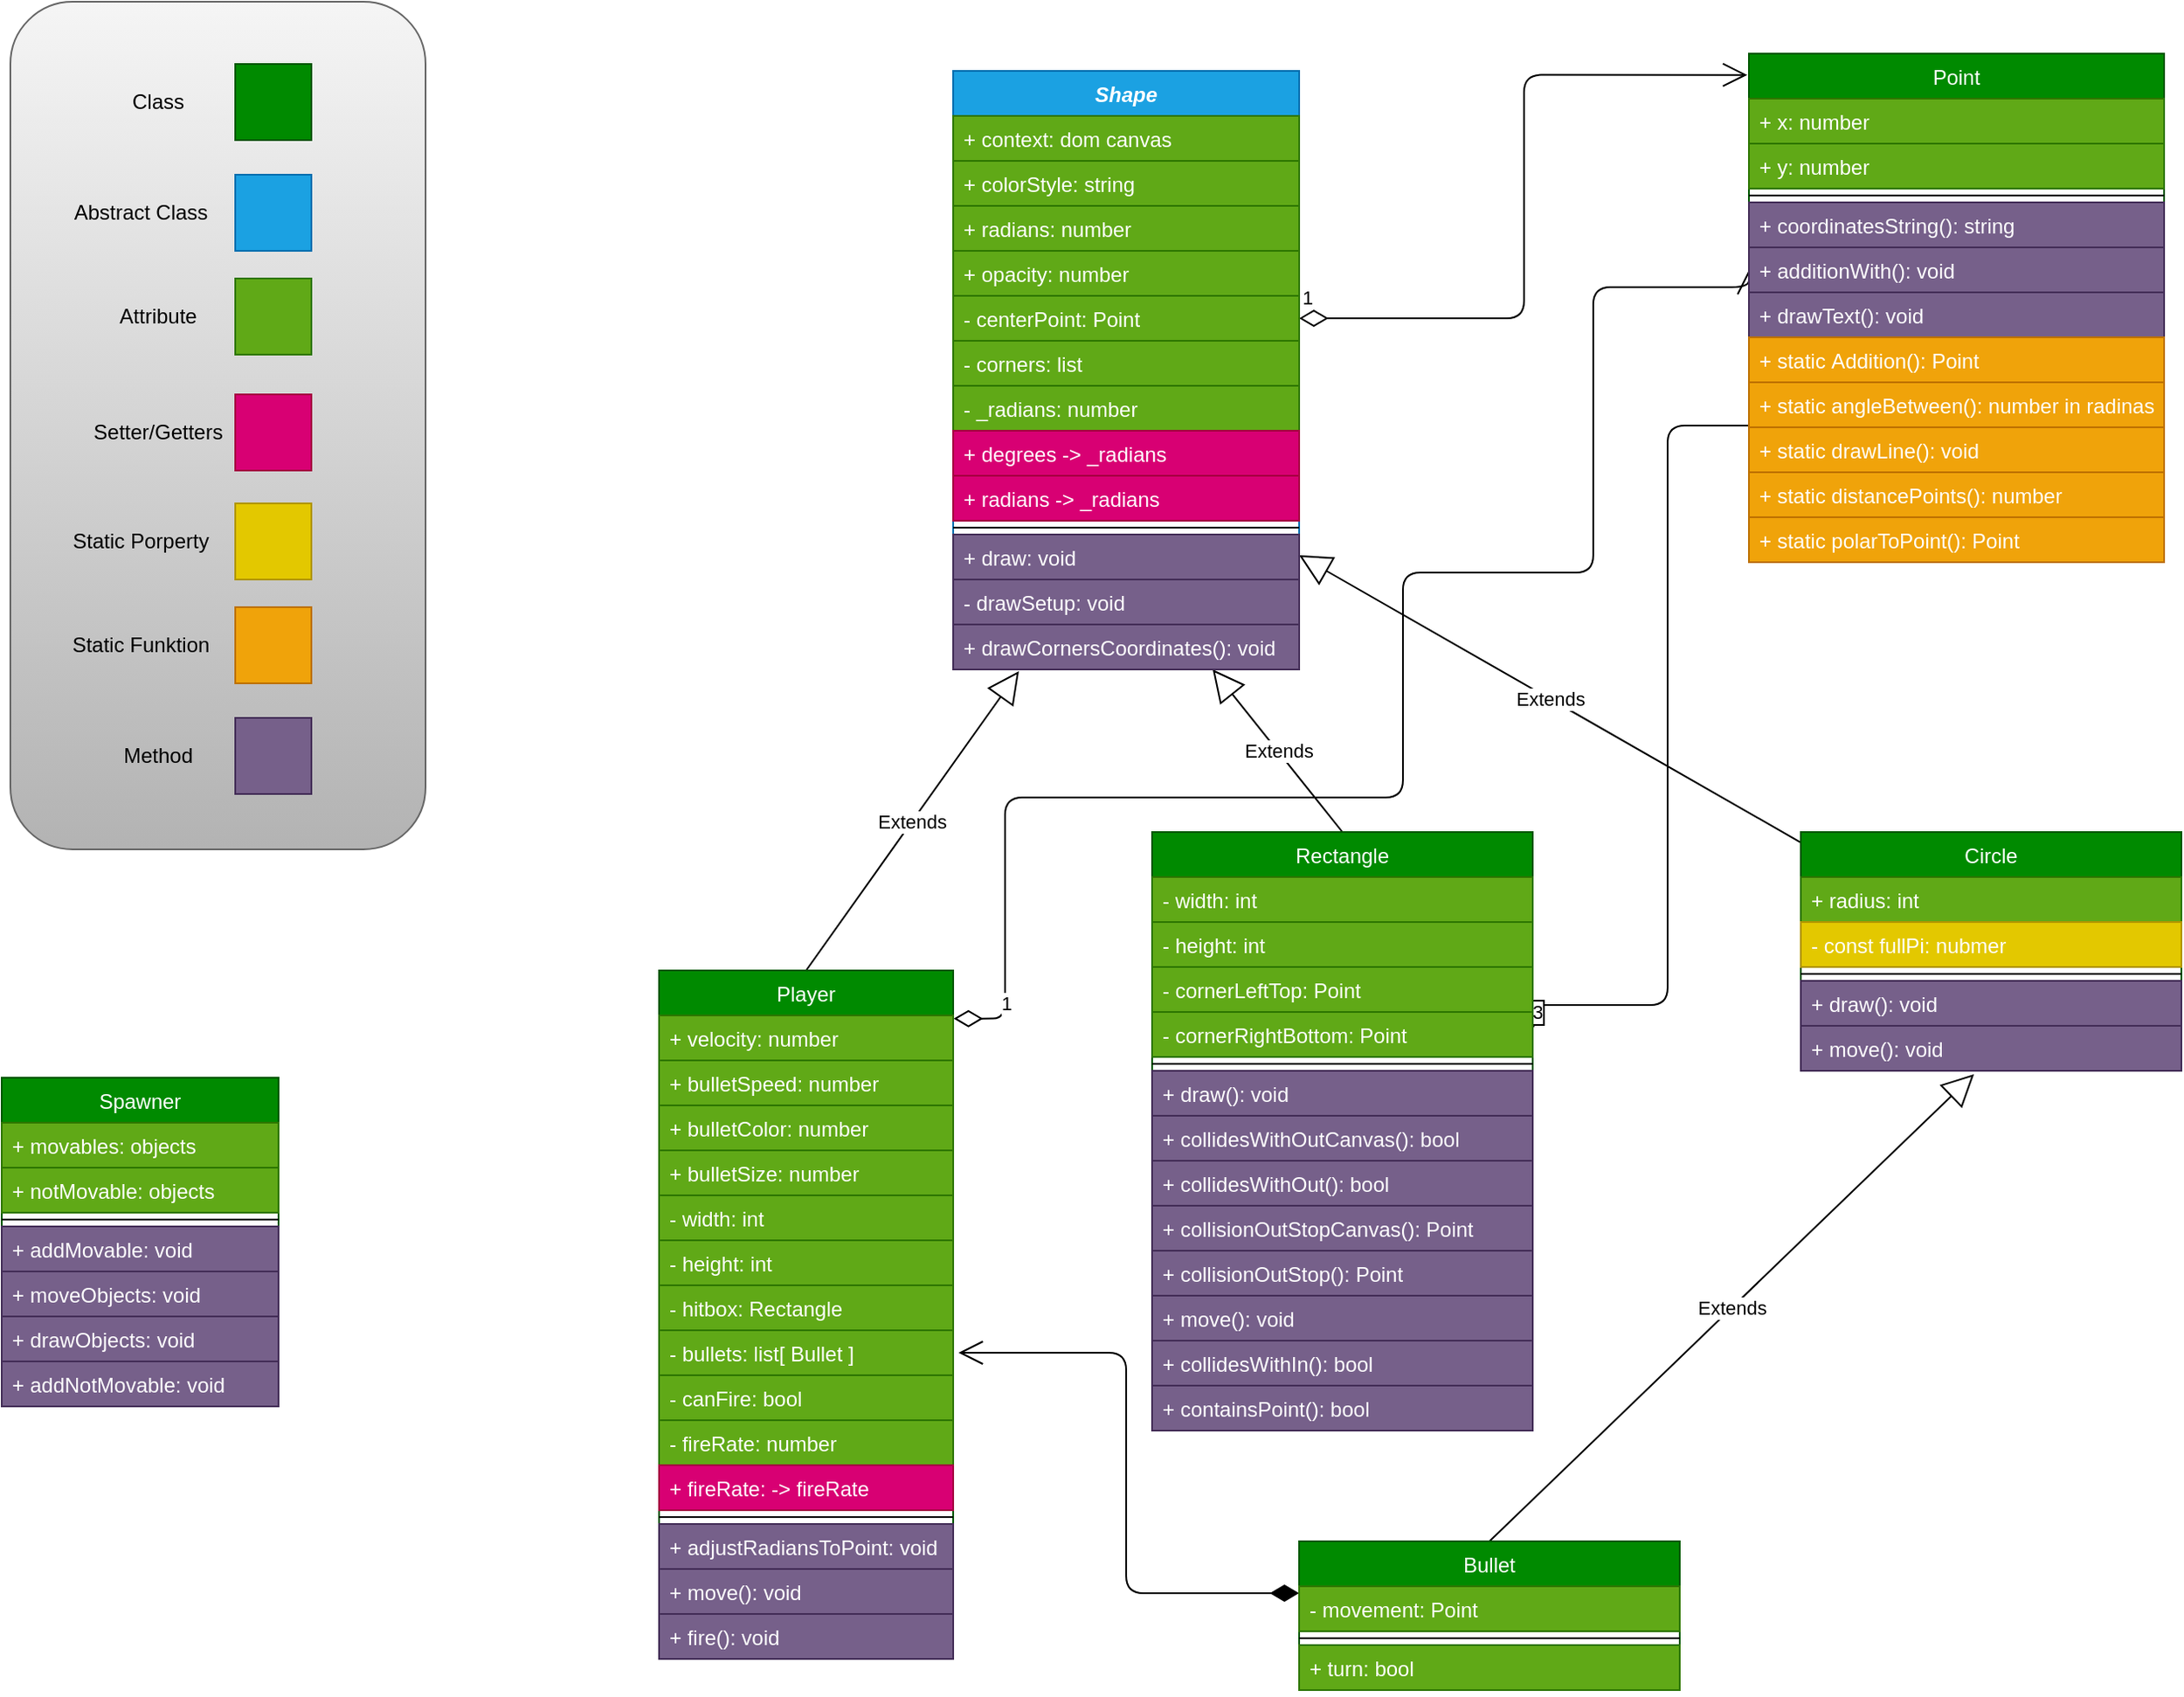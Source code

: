 <mxfile version="12.9.9" type="device"><diagram id="RAW5BNLhD_kJSsxiQ4Sg" name="Page-1"><mxGraphModel dx="1422" dy="822" grid="1" gridSize="10" guides="1" tooltips="1" connect="1" arrows="1" fold="1" page="1" pageScale="1" pageWidth="850" pageHeight="1100" math="0" shadow="0"><root><mxCell id="0"/><mxCell id="1" parent="0"/><mxCell id="B8KtoYiRNh_vQeLMw6E--84" value="" style="rounded=1;whiteSpace=wrap;html=1;fillColor=#f5f5f5;strokeColor=#666666;gradientColor=#b3b3b3;" parent="1" vertex="1"><mxGeometry x="50" y="10" width="240" height="490" as="geometry"/></mxCell><mxCell id="B8KtoYiRNh_vQeLMw6E--48" value="Extends" style="endArrow=block;endSize=16;endFill=0;html=1;entryX=0.19;entryY=1.038;entryDx=0;entryDy=0;entryPerimeter=0;exitX=0.5;exitY=0;exitDx=0;exitDy=0;" parent="1" source="B8KtoYiRNh_vQeLMw6E--30" target="B8KtoYiRNh_vQeLMw6E--29" edge="1"><mxGeometry width="160" relative="1" as="geometry"><mxPoint x="545" y="490" as="sourcePoint"/><mxPoint x="705" y="380" as="targetPoint"/></mxGeometry></mxCell><mxCell id="B8KtoYiRNh_vQeLMw6E--49" value="Extends" style="endArrow=block;endSize=16;endFill=0;html=1;entryX=0.75;entryY=1;entryDx=0;entryDy=0;exitX=0.5;exitY=0;exitDx=0;exitDy=0;" parent="1" source="B8KtoYiRNh_vQeLMw6E--34" target="B8KtoYiRNh_vQeLMw6E--9" edge="1"><mxGeometry width="160" relative="1" as="geometry"><mxPoint x="807" y="489.01" as="sourcePoint"/><mxPoint x="905" y="373.998" as="targetPoint"/></mxGeometry></mxCell><mxCell id="B8KtoYiRNh_vQeLMw6E--51" value="1" style="endArrow=open;html=1;endSize=12;startArrow=diamondThin;startSize=14;startFill=0;edgeStyle=orthogonalEdgeStyle;align=left;verticalAlign=bottom;exitX=1;exitY=0.5;exitDx=0;exitDy=0;entryX=-0.004;entryY=0.042;entryDx=0;entryDy=0;entryPerimeter=0;" parent="1" source="B8KtoYiRNh_vQeLMw6E--12" target="B8KtoYiRNh_vQeLMw6E--1" edge="1"><mxGeometry x="-1" y="3" relative="1" as="geometry"><mxPoint x="5" y="460" as="sourcePoint"/><mxPoint x="165" y="460" as="targetPoint"/></mxGeometry></mxCell><mxCell id="B8KtoYiRNh_vQeLMw6E--52" value="3" style="endArrow=open;html=1;endSize=12;startArrow=diamondThin;startSize=14;startFill=0;edgeStyle=orthogonalEdgeStyle;align=left;verticalAlign=bottom;entryX=0.448;entryY=0.962;entryDx=0;entryDy=0;entryPerimeter=0;labelBorderColor=#000000;exitX=1;exitY=0.385;exitDx=0;exitDy=0;exitPerimeter=0;" parent="1" target="B8KtoYiRNh_vQeLMw6E--7" edge="1" source="B8KtoYiRNh_vQeLMw6E--40"><mxGeometry x="-1" y="3" relative="1" as="geometry"><mxPoint x="935" y="590" as="sourcePoint"/><mxPoint x="1095" y="590" as="targetPoint"/><Array as="points"><mxPoint x="1008" y="590"/><mxPoint x="1008" y="255"/></Array></mxGeometry></mxCell><mxCell id="B8KtoYiRNh_vQeLMw6E--56" value="1" style="endArrow=open;html=1;endSize=12;startArrow=diamondThin;startSize=14;startFill=0;edgeStyle=orthogonalEdgeStyle;align=left;verticalAlign=bottom;entryX=0;entryY=0.5;entryDx=0;entryDy=0;exitX=1.002;exitY=0.071;exitDx=0;exitDy=0;exitPerimeter=0;" parent="1" source="hKg5F1_1Iaj1561rqI-w-1" target="YJ24XLHPJOB9TFIymU3b-1" edge="1"><mxGeometry x="-0.943" relative="1" as="geometry"><mxPoint x="625" y="560" as="sourcePoint"/><mxPoint x="965" y="298" as="targetPoint"/><Array as="points"><mxPoint x="625" y="598"/><mxPoint x="625" y="470"/><mxPoint x="855" y="470"/><mxPoint x="855" y="340"/><mxPoint x="965" y="340"/><mxPoint x="965" y="175"/></Array><mxPoint as="offset"/></mxGeometry></mxCell><mxCell id="B8KtoYiRNh_vQeLMw6E--57" value="" style="whiteSpace=wrap;html=1;aspect=fixed;fontColor=#ffffff;fontStyle=0;strokeColor=#005700;fillColor=#008a00;startSize=26;" parent="1" vertex="1"><mxGeometry x="180" y="46" width="44" height="44" as="geometry"/></mxCell><mxCell id="B8KtoYiRNh_vQeLMw6E--63" value="Class" style="text;html=1;align=center;verticalAlign=middle;resizable=0;points=[];autosize=1;fontColor=#000000;" parent="1" vertex="1"><mxGeometry x="110" y="58" width="50" height="20" as="geometry"/></mxCell><mxCell id="B8KtoYiRNh_vQeLMw6E--73" value="" style="whiteSpace=wrap;html=1;aspect=fixed;fontColor=#ffffff;align=center;verticalAlign=top;strokeColor=#006EAF;fillColor=#1ba1e2;gradientColor=none;fontStyle=3;startSize=26;" parent="1" vertex="1"><mxGeometry x="180" y="110" width="44" height="44" as="geometry"/></mxCell><mxCell id="B8KtoYiRNh_vQeLMw6E--74" value="Abstract Class" style="text;html=1;align=center;verticalAlign=middle;resizable=0;points=[];autosize=1;fontColor=#000000;" parent="1" vertex="1"><mxGeometry x="80" y="122" width="90" height="20" as="geometry"/></mxCell><mxCell id="B8KtoYiRNh_vQeLMw6E--75" value="" style="whiteSpace=wrap;html=1;aspect=fixed;fontColor=#ffffff;align=left;verticalAlign=top;strokeColor=#2D7600;fillColor=#60a917;gradientColor=none;spacingLeft=4;spacingRight=4;" parent="1" vertex="1"><mxGeometry x="180" y="170" width="44" height="44" as="geometry"/></mxCell><mxCell id="B8KtoYiRNh_vQeLMw6E--76" value="Attribute" style="text;html=1;align=center;verticalAlign=middle;resizable=0;points=[];autosize=1;fontColor=#000000;" parent="1" vertex="1"><mxGeometry x="105" y="182" width="60" height="20" as="geometry"/></mxCell><mxCell id="B8KtoYiRNh_vQeLMw6E--77" value="" style="whiteSpace=wrap;html=1;aspect=fixed;fontColor=#ffffff;align=left;verticalAlign=top;strokeColor=#BD7000;fillColor=#f0a30a;gradientColor=none;spacingLeft=4;spacingRight=4;" parent="1" vertex="1"><mxGeometry x="180" y="360" width="44" height="44" as="geometry"/></mxCell><mxCell id="B8KtoYiRNh_vQeLMw6E--78" value="Static Funktion" style="text;html=1;align=center;verticalAlign=middle;resizable=0;points=[];autosize=1;fontColor=#000000;" parent="1" vertex="1"><mxGeometry x="80" y="372" width="90" height="20" as="geometry"/></mxCell><mxCell id="B8KtoYiRNh_vQeLMw6E--79" value="" style="whiteSpace=wrap;html=1;aspect=fixed;fontColor=#ffffff;align=left;verticalAlign=top;strokeColor=#432D57;fillColor=#76608a;gradientColor=none;spacingLeft=4;spacingRight=4;" parent="1" vertex="1"><mxGeometry x="180" y="424" width="44" height="44" as="geometry"/></mxCell><mxCell id="B8KtoYiRNh_vQeLMw6E--80" value="Method" style="text;html=1;align=center;verticalAlign=middle;resizable=0;points=[];autosize=1;fontColor=#000000;" parent="1" vertex="1"><mxGeometry x="105" y="436" width="60" height="20" as="geometry"/></mxCell><mxCell id="uomJccwphIVQ50F5Qtyh-4" value="" style="whiteSpace=wrap;html=1;aspect=fixed;align=left;verticalAlign=top;strokeColor=#A50040;fillColor=#d80073;spacingLeft=4;spacingRight=4;fontColor=#ffffff;" parent="1" vertex="1"><mxGeometry x="180" y="237" width="44" height="44" as="geometry"/></mxCell><mxCell id="uomJccwphIVQ50F5Qtyh-5" value="Setter/Getters" style="text;html=1;align=center;verticalAlign=middle;resizable=0;points=[];autosize=1;fontColor=#000000;" parent="1" vertex="1"><mxGeometry x="90" y="249" width="90" height="20" as="geometry"/></mxCell><mxCell id="oLdlZv11UyKRDZQdMT7l-13" value="" style="whiteSpace=wrap;html=1;aspect=fixed;fontColor=#ffffff;align=left;verticalAlign=top;strokeColor=#B09500;fillColor=#e3c800;gradientColor=none;spacingLeft=4;spacingRight=4;" parent="1" vertex="1"><mxGeometry x="180" y="300" width="44" height="44" as="geometry"/></mxCell><mxCell id="oLdlZv11UyKRDZQdMT7l-14" value="Static Porperty" style="text;html=1;align=center;verticalAlign=middle;resizable=0;points=[];autosize=1;fontColor=#000000;" parent="1" vertex="1"><mxGeometry x="80" y="312" width="90" height="20" as="geometry"/></mxCell><mxCell id="oLdlZv11UyKRDZQdMT7l-15" value="Extends" style="endArrow=block;endSize=16;endFill=0;html=1;" parent="1" source="oLdlZv11UyKRDZQdMT7l-3" edge="1"><mxGeometry width="160" relative="1" as="geometry"><mxPoint x="1155" y="468" as="sourcePoint"/><mxPoint x="795" y="330" as="targetPoint"/></mxGeometry></mxCell><mxCell id="YJ24XLHPJOB9TFIymU3b-11" value="Extends" style="endArrow=block;endSize=16;endFill=0;html=1;exitX=0.5;exitY=0;exitDx=0;exitDy=0;entryX=0.455;entryY=1.077;entryDx=0;entryDy=0;entryPerimeter=0;" parent="1" source="YJ24XLHPJOB9TFIymU3b-6" target="YJ24XLHPJOB9TFIymU3b-16" edge="1"><mxGeometry width="160" relative="1" as="geometry"><mxPoint x="1203" y="770" as="sourcePoint"/><mxPoint x="1186.85" y="660" as="targetPoint"/></mxGeometry></mxCell><mxCell id="YJ24XLHPJOB9TFIymU3b-21" value="" style="endArrow=none;html=1;rounded=0;" parent="1" edge="1"><mxGeometry relative="1" as="geometry"><mxPoint x="765" y="600" as="sourcePoint"/><mxPoint x="925" y="600" as="targetPoint"/></mxGeometry></mxCell><mxCell id="YJ24XLHPJOB9TFIymU3b-22" value="M" style="resizable=0;html=1;align=left;verticalAlign=bottom;" parent="YJ24XLHPJOB9TFIymU3b-21" connectable="0" vertex="1"><mxGeometry x="-1" relative="1" as="geometry"/></mxCell><mxCell id="YJ24XLHPJOB9TFIymU3b-23" value="N" style="resizable=0;html=1;align=right;verticalAlign=bottom;" parent="YJ24XLHPJOB9TFIymU3b-21" connectable="0" vertex="1"><mxGeometry x="1" relative="1" as="geometry"/></mxCell><mxCell id="YJ24XLHPJOB9TFIymU3b-26" value="n" style="endArrow=open;html=1;endSize=12;startArrow=diamondThin;startSize=14;startFill=1;edgeStyle=orthogonalEdgeStyle;align=left;verticalAlign=bottom;exitX=0;exitY=0.154;exitDx=0;exitDy=0;exitPerimeter=0;entryX=1.018;entryY=0.5;entryDx=0;entryDy=0;entryPerimeter=0;" parent="1" source="YJ24XLHPJOB9TFIymU3b-7" target="YJ24XLHPJOB9TFIymU3b-5" edge="1"><mxGeometry x="-1" y="3" relative="1" as="geometry"><mxPoint x="595" y="830" as="sourcePoint"/><mxPoint x="555" y="710" as="targetPoint"/></mxGeometry></mxCell><mxCell id="B8KtoYiRNh_vQeLMw6E--9" value="Shape&#10;" style="swimlane;fontStyle=3;align=center;verticalAlign=top;childLayout=stackLayout;horizontal=1;startSize=26;horizontalStack=0;resizeParent=1;resizeParentMax=0;resizeLast=0;collapsible=1;marginBottom=0;fillColor=#1ba1e2;strokeColor=#006EAF;fontColor=#ffffff;" parent="1" vertex="1"><mxGeometry x="595" y="50" width="200" height="346" as="geometry"><mxRectangle x="610" y="92" width="70" height="26" as="alternateBounds"/></mxGeometry></mxCell><mxCell id="B8KtoYiRNh_vQeLMw6E--10" value="+ context: dom canvas" style="text;strokeColor=#2D7600;fillColor=#60a917;align=left;verticalAlign=top;spacingLeft=4;spacingRight=4;overflow=hidden;rotatable=0;points=[[0,0.5],[1,0.5]];portConstraint=eastwest;fontColor=#ffffff;" parent="B8KtoYiRNh_vQeLMw6E--9" vertex="1"><mxGeometry y="26" width="200" height="26" as="geometry"/></mxCell><mxCell id="B8KtoYiRNh_vQeLMw6E--13" value="+ colorStyle: string" style="text;strokeColor=#2D7600;fillColor=#60a917;align=left;verticalAlign=top;spacingLeft=4;spacingRight=4;overflow=hidden;rotatable=0;points=[[0,0.5],[1,0.5]];portConstraint=eastwest;fontColor=#ffffff;" parent="B8KtoYiRNh_vQeLMw6E--9" vertex="1"><mxGeometry y="52" width="200" height="26" as="geometry"/></mxCell><mxCell id="B8KtoYiRNh_vQeLMw6E--15" value="+ radians: number" style="text;strokeColor=#2D7600;fillColor=#60a917;align=left;verticalAlign=top;spacingLeft=4;spacingRight=4;overflow=hidden;rotatable=0;points=[[0,0.5],[1,0.5]];portConstraint=eastwest;fontColor=#ffffff;" parent="B8KtoYiRNh_vQeLMw6E--9" vertex="1"><mxGeometry y="78" width="200" height="26" as="geometry"/></mxCell><mxCell id="B8KtoYiRNh_vQeLMw6E--16" value="+ opacity: number" style="text;strokeColor=#2D7600;fillColor=#60a917;align=left;verticalAlign=top;spacingLeft=4;spacingRight=4;overflow=hidden;rotatable=0;points=[[0,0.5],[1,0.5]];portConstraint=eastwest;fontColor=#ffffff;" parent="B8KtoYiRNh_vQeLMw6E--9" vertex="1"><mxGeometry y="104" width="200" height="26" as="geometry"/></mxCell><mxCell id="B8KtoYiRNh_vQeLMw6E--12" value="- centerPoint: Point" style="text;strokeColor=#2D7600;fillColor=#60a917;align=left;verticalAlign=top;spacingLeft=4;spacingRight=4;overflow=hidden;rotatable=0;points=[[0,0.5],[1,0.5]];portConstraint=eastwest;fontColor=#ffffff;" parent="B8KtoYiRNh_vQeLMw6E--9" vertex="1"><mxGeometry y="130" width="200" height="26" as="geometry"/></mxCell><mxCell id="B8KtoYiRNh_vQeLMw6E--14" value="- corners: list" style="text;strokeColor=#2D7600;fillColor=#60a917;align=left;verticalAlign=top;spacingLeft=4;spacingRight=4;overflow=hidden;rotatable=0;points=[[0,0.5],[1,0.5]];portConstraint=eastwest;fontColor=#ffffff;" parent="B8KtoYiRNh_vQeLMw6E--9" vertex="1"><mxGeometry y="156" width="200" height="26" as="geometry"/></mxCell><mxCell id="uomJccwphIVQ50F5Qtyh-1" value="- _radians: number" style="text;strokeColor=#2D7600;fillColor=#60a917;align=left;verticalAlign=top;spacingLeft=4;spacingRight=4;overflow=hidden;rotatable=0;points=[[0,0.5],[1,0.5]];portConstraint=eastwest;fontColor=#ffffff;" parent="B8KtoYiRNh_vQeLMw6E--9" vertex="1"><mxGeometry y="182" width="200" height="26" as="geometry"/></mxCell><mxCell id="uomJccwphIVQ50F5Qtyh-2" value="+ degrees -&gt; _radians" style="text;strokeColor=#A50040;fillColor=#d80073;align=left;verticalAlign=top;spacingLeft=4;spacingRight=4;overflow=hidden;rotatable=0;points=[[0,0.5],[1,0.5]];portConstraint=eastwest;fontColor=#ffffff;" parent="B8KtoYiRNh_vQeLMw6E--9" vertex="1"><mxGeometry y="208" width="200" height="26" as="geometry"/></mxCell><mxCell id="B8KtoYiRNh_vQeLMw6E--17" value="+ radians -&gt; _radians" style="text;strokeColor=#A50040;fillColor=#d80073;align=left;verticalAlign=top;spacingLeft=4;spacingRight=4;overflow=hidden;rotatable=0;points=[[0,0.5],[1,0.5]];portConstraint=eastwest;fontColor=#ffffff;" parent="B8KtoYiRNh_vQeLMw6E--9" vertex="1"><mxGeometry y="234" width="200" height="26" as="geometry"/></mxCell><mxCell id="B8KtoYiRNh_vQeLMw6E--11" value="" style="line;strokeWidth=1;fillColor=none;align=left;verticalAlign=middle;spacingTop=-1;spacingLeft=3;spacingRight=3;rotatable=0;labelPosition=right;points=[];portConstraint=eastwest;" parent="B8KtoYiRNh_vQeLMw6E--9" vertex="1"><mxGeometry y="260" width="200" height="8" as="geometry"/></mxCell><mxCell id="B8KtoYiRNh_vQeLMw6E--19" value="+ draw: void" style="text;strokeColor=#432D57;fillColor=#76608a;align=left;verticalAlign=top;spacingLeft=4;spacingRight=4;overflow=hidden;rotatable=0;points=[[0,0.5],[1,0.5]];portConstraint=eastwest;fontColor=#ffffff;" parent="B8KtoYiRNh_vQeLMw6E--9" vertex="1"><mxGeometry y="268" width="200" height="26" as="geometry"/></mxCell><mxCell id="B8KtoYiRNh_vQeLMw6E--20" value="- drawSetup: void" style="text;strokeColor=#432D57;fillColor=#76608a;align=left;verticalAlign=top;spacingLeft=4;spacingRight=4;overflow=hidden;rotatable=0;points=[[0,0.5],[1,0.5]];portConstraint=eastwest;fontColor=#ffffff;" parent="B8KtoYiRNh_vQeLMw6E--9" vertex="1"><mxGeometry y="294" width="200" height="26" as="geometry"/></mxCell><mxCell id="B8KtoYiRNh_vQeLMw6E--29" value="+ drawCornersCoordinates(): void" style="text;strokeColor=#432D57;fillColor=#76608a;align=left;verticalAlign=top;spacingLeft=4;spacingRight=4;overflow=hidden;rotatable=0;points=[[0,0.5],[1,0.5]];portConstraint=eastwest;fontColor=#ffffff;" parent="B8KtoYiRNh_vQeLMw6E--9" vertex="1"><mxGeometry y="320" width="200" height="26" as="geometry"/></mxCell><mxCell id="oLdlZv11UyKRDZQdMT7l-3" value="Circle" style="swimlane;fontStyle=0;align=center;verticalAlign=middle;childLayout=stackLayout;horizontal=1;startSize=26;horizontalStack=0;resizeParent=1;resizeParentMax=0;resizeLast=0;collapsible=1;marginBottom=0;fontColor=#ffffff;strokeColor=#005700;fillColor=#008a00;" parent="1" vertex="1"><mxGeometry x="1085" y="490" width="220" height="138" as="geometry"/></mxCell><mxCell id="oLdlZv11UyKRDZQdMT7l-4" value="+ radius: int" style="text;strokeColor=#2D7600;fillColor=#60a917;align=left;verticalAlign=top;spacingLeft=4;spacingRight=4;overflow=hidden;rotatable=0;points=[[0,0.5],[1,0.5]];portConstraint=eastwest;fontColor=#ffffff;" parent="oLdlZv11UyKRDZQdMT7l-3" vertex="1"><mxGeometry y="26" width="220" height="26" as="geometry"/></mxCell><mxCell id="oLdlZv11UyKRDZQdMT7l-5" value="- const fullPi: nubmer" style="text;strokeColor=#B09500;fillColor=#e3c800;align=left;verticalAlign=top;spacingLeft=4;spacingRight=4;overflow=hidden;rotatable=0;points=[[0,0.5],[1,0.5]];portConstraint=eastwest;fontColor=#ffffff;" parent="oLdlZv11UyKRDZQdMT7l-3" vertex="1"><mxGeometry y="52" width="220" height="26" as="geometry"/></mxCell><mxCell id="oLdlZv11UyKRDZQdMT7l-8" value="" style="line;strokeWidth=1;fillColor=none;align=left;verticalAlign=middle;spacingTop=-1;spacingLeft=3;spacingRight=3;rotatable=0;labelPosition=right;points=[];portConstraint=eastwest;" parent="oLdlZv11UyKRDZQdMT7l-3" vertex="1"><mxGeometry y="78" width="220" height="8" as="geometry"/></mxCell><mxCell id="oLdlZv11UyKRDZQdMT7l-9" value="+ draw(): void" style="text;strokeColor=#432D57;fillColor=#76608a;align=left;verticalAlign=top;spacingLeft=4;spacingRight=4;overflow=hidden;rotatable=0;points=[[0,0.5],[1,0.5]];portConstraint=eastwest;fontColor=#ffffff;" parent="oLdlZv11UyKRDZQdMT7l-3" vertex="1"><mxGeometry y="86" width="220" height="26" as="geometry"/></mxCell><mxCell id="YJ24XLHPJOB9TFIymU3b-16" value="+ move(): void" style="text;strokeColor=#432D57;fillColor=#76608a;align=left;verticalAlign=top;spacingLeft=4;spacingRight=4;overflow=hidden;rotatable=0;points=[[0,0.5],[1,0.5]];portConstraint=eastwest;fontColor=#ffffff;" parent="oLdlZv11UyKRDZQdMT7l-3" vertex="1"><mxGeometry y="112" width="220" height="26" as="geometry"/></mxCell><mxCell id="B8KtoYiRNh_vQeLMw6E--30" value="Player" style="swimlane;fontStyle=0;align=center;verticalAlign=middle;childLayout=stackLayout;horizontal=1;startSize=26;horizontalStack=0;resizeParent=1;resizeParentMax=0;resizeLast=0;collapsible=1;marginBottom=0;fontColor=#ffffff;strokeColor=#005700;fillColor=#008a00;" parent="1" vertex="1"><mxGeometry x="425" y="570" width="170" height="398" as="geometry"/></mxCell><mxCell id="hKg5F1_1Iaj1561rqI-w-1" value="+ velocity: number" style="text;strokeColor=#2D7600;fillColor=#60a917;align=left;verticalAlign=top;spacingLeft=4;spacingRight=4;overflow=hidden;rotatable=0;points=[[0,0.5],[1,0.5]];portConstraint=eastwest;fontColor=#ffffff;" parent="B8KtoYiRNh_vQeLMw6E--30" vertex="1"><mxGeometry y="26" width="170" height="26" as="geometry"/></mxCell><mxCell id="YJ24XLHPJOB9TFIymU3b-28" value="+ bulletSpeed: number" style="text;strokeColor=#2D7600;fillColor=#60a917;align=left;verticalAlign=top;spacingLeft=4;spacingRight=4;overflow=hidden;rotatable=0;points=[[0,0.5],[1,0.5]];portConstraint=eastwest;fontColor=#ffffff;" parent="B8KtoYiRNh_vQeLMw6E--30" vertex="1"><mxGeometry y="52" width="170" height="26" as="geometry"/></mxCell><mxCell id="YJ24XLHPJOB9TFIymU3b-29" value="+ bulletColor: number" style="text;strokeColor=#2D7600;fillColor=#60a917;align=left;verticalAlign=top;spacingLeft=4;spacingRight=4;overflow=hidden;rotatable=0;points=[[0,0.5],[1,0.5]];portConstraint=eastwest;fontColor=#ffffff;" parent="B8KtoYiRNh_vQeLMw6E--30" vertex="1"><mxGeometry y="78" width="170" height="26" as="geometry"/></mxCell><mxCell id="YJ24XLHPJOB9TFIymU3b-30" value="+ bulletSize: number" style="text;strokeColor=#2D7600;fillColor=#60a917;align=left;verticalAlign=top;spacingLeft=4;spacingRight=4;overflow=hidden;rotatable=0;points=[[0,0.5],[1,0.5]];portConstraint=eastwest;fontColor=#ffffff;" parent="B8KtoYiRNh_vQeLMw6E--30" vertex="1"><mxGeometry y="104" width="170" height="26" as="geometry"/></mxCell><mxCell id="B8KtoYiRNh_vQeLMw6E--31" value="- width: int" style="text;strokeColor=#2D7600;fillColor=#60a917;align=left;verticalAlign=top;spacingLeft=4;spacingRight=4;overflow=hidden;rotatable=0;points=[[0,0.5],[1,0.5]];portConstraint=eastwest;fontColor=#ffffff;" parent="B8KtoYiRNh_vQeLMw6E--30" vertex="1"><mxGeometry y="130" width="170" height="26" as="geometry"/></mxCell><mxCell id="B8KtoYiRNh_vQeLMw6E--44" value="- height: int" style="text;strokeColor=#2D7600;fillColor=#60a917;align=left;verticalAlign=top;spacingLeft=4;spacingRight=4;overflow=hidden;rotatable=0;points=[[0,0.5],[1,0.5]];portConstraint=eastwest;fontColor=#ffffff;" parent="B8KtoYiRNh_vQeLMw6E--30" vertex="1"><mxGeometry y="156" width="170" height="26" as="geometry"/></mxCell><mxCell id="B8KtoYiRNh_vQeLMw6E--50" value="- hitbox: Rectangle" style="text;strokeColor=#2D7600;fillColor=#60a917;align=left;verticalAlign=top;spacingLeft=4;spacingRight=4;overflow=hidden;rotatable=0;points=[[0,0.5],[1,0.5]];portConstraint=eastwest;fontColor=#ffffff;" parent="B8KtoYiRNh_vQeLMw6E--30" vertex="1"><mxGeometry y="182" width="170" height="26" as="geometry"/></mxCell><mxCell id="YJ24XLHPJOB9TFIymU3b-5" value="- bullets: list[ Bullet ]" style="text;strokeColor=#2D7600;fillColor=#60a917;align=left;verticalAlign=top;spacingLeft=4;spacingRight=4;overflow=hidden;rotatable=0;points=[[0,0.5],[1,0.5]];portConstraint=eastwest;fontColor=#ffffff;" parent="B8KtoYiRNh_vQeLMw6E--30" vertex="1"><mxGeometry y="208" width="170" height="26" as="geometry"/></mxCell><mxCell id="YJ24XLHPJOB9TFIymU3b-14" value="- canFire: bool" style="text;strokeColor=#2D7600;fillColor=#60a917;align=left;verticalAlign=top;spacingLeft=4;spacingRight=4;overflow=hidden;rotatable=0;points=[[0,0.5],[1,0.5]];portConstraint=eastwest;fontColor=#ffffff;" parent="B8KtoYiRNh_vQeLMw6E--30" vertex="1"><mxGeometry y="234" width="170" height="26" as="geometry"/></mxCell><mxCell id="YJ24XLHPJOB9TFIymU3b-15" value="- fireRate: number" style="text;strokeColor=#2D7600;fillColor=#60a917;align=left;verticalAlign=top;spacingLeft=4;spacingRight=4;overflow=hidden;rotatable=0;points=[[0,0.5],[1,0.5]];portConstraint=eastwest;fontColor=#ffffff;" parent="B8KtoYiRNh_vQeLMw6E--30" vertex="1"><mxGeometry y="260" width="170" height="26" as="geometry"/></mxCell><mxCell id="YJ24XLHPJOB9TFIymU3b-27" value="+ fireRate: -&gt; fireRate" style="text;strokeColor=#A50040;fillColor=#d80073;align=left;verticalAlign=top;spacingLeft=4;spacingRight=4;overflow=hidden;rotatable=0;points=[[0,0.5],[1,0.5]];portConstraint=eastwest;fontColor=#ffffff;" parent="B8KtoYiRNh_vQeLMw6E--30" vertex="1"><mxGeometry y="286" width="170" height="26" as="geometry"/></mxCell><mxCell id="B8KtoYiRNh_vQeLMw6E--32" value="" style="line;strokeWidth=1;fillColor=none;align=left;verticalAlign=middle;spacingTop=-1;spacingLeft=3;spacingRight=3;rotatable=0;labelPosition=right;points=[];portConstraint=eastwest;" parent="B8KtoYiRNh_vQeLMw6E--30" vertex="1"><mxGeometry y="312" width="170" height="8" as="geometry"/></mxCell><mxCell id="oLdlZv11UyKRDZQdMT7l-2" value="+ adjustRadiansToPoint: void" style="text;strokeColor=#432D57;fillColor=#76608a;align=left;verticalAlign=top;spacingLeft=4;spacingRight=4;overflow=hidden;rotatable=0;points=[[0,0.5],[1,0.5]];portConstraint=eastwest;fontColor=#ffffff;" parent="B8KtoYiRNh_vQeLMw6E--30" vertex="1"><mxGeometry y="320" width="170" height="26" as="geometry"/></mxCell><mxCell id="B8KtoYiRNh_vQeLMw6E--33" value="+ move(): void" style="text;strokeColor=#432D57;fillColor=#76608a;align=left;verticalAlign=top;spacingLeft=4;spacingRight=4;overflow=hidden;rotatable=0;points=[[0,0.5],[1,0.5]];portConstraint=eastwest;fontColor=#ffffff;" parent="B8KtoYiRNh_vQeLMw6E--30" vertex="1"><mxGeometry y="346" width="170" height="26" as="geometry"/></mxCell><mxCell id="YJ24XLHPJOB9TFIymU3b-2" value="+ fire(): void" style="text;strokeColor=#432D57;fillColor=#76608a;align=left;verticalAlign=top;spacingLeft=4;spacingRight=4;overflow=hidden;rotatable=0;points=[[0,0.5],[1,0.5]];portConstraint=eastwest;fontColor=#ffffff;" parent="B8KtoYiRNh_vQeLMw6E--30" vertex="1"><mxGeometry y="372" width="170" height="26" as="geometry"/></mxCell><mxCell id="B8KtoYiRNh_vQeLMw6E--1" value="Point" style="swimlane;fontStyle=0;childLayout=stackLayout;horizontal=1;startSize=26;fillColor=#008a00;horizontalStack=0;resizeParent=1;resizeParentMax=0;resizeLast=0;collapsible=1;marginBottom=0;strokeColor=#005700;fontColor=#ffffff;" parent="1" vertex="1"><mxGeometry x="1055" y="40" width="240" height="294" as="geometry"/></mxCell><mxCell id="B8KtoYiRNh_vQeLMw6E--2" value="+ x: number" style="text;strokeColor=#2D7600;fillColor=#60a917;align=left;verticalAlign=top;spacingLeft=4;spacingRight=4;overflow=hidden;rotatable=0;points=[[0,0.5],[1,0.5]];portConstraint=eastwest;fontColor=#ffffff;" parent="B8KtoYiRNh_vQeLMw6E--1" vertex="1"><mxGeometry y="26" width="240" height="26" as="geometry"/></mxCell><mxCell id="B8KtoYiRNh_vQeLMw6E--3" value="+ y: number" style="text;strokeColor=#2D7600;fillColor=#60a917;align=left;verticalAlign=top;spacingLeft=4;spacingRight=4;overflow=hidden;rotatable=0;points=[[0,0.5],[1,0.5]];portConstraint=eastwest;fontColor=#ffffff;" parent="B8KtoYiRNh_vQeLMw6E--1" vertex="1"><mxGeometry y="52" width="240" height="26" as="geometry"/></mxCell><mxCell id="B8KtoYiRNh_vQeLMw6E--5" value="" style="line;strokeWidth=1;fillColor=none;align=left;verticalAlign=middle;spacingTop=-1;spacingLeft=3;spacingRight=3;rotatable=0;labelPosition=right;points=[];portConstraint=eastwest;" parent="B8KtoYiRNh_vQeLMw6E--1" vertex="1"><mxGeometry y="78" width="240" height="8" as="geometry"/></mxCell><mxCell id="B8KtoYiRNh_vQeLMw6E--4" value="+ coordinatesString(): string" style="text;strokeColor=#432D57;fillColor=#76608a;align=left;verticalAlign=top;spacingLeft=4;spacingRight=4;overflow=hidden;rotatable=0;points=[[0,0.5],[1,0.5]];portConstraint=eastwest;fontColor=#ffffff;" parent="B8KtoYiRNh_vQeLMw6E--1" vertex="1"><mxGeometry y="86" width="240" height="26" as="geometry"/></mxCell><mxCell id="YJ24XLHPJOB9TFIymU3b-1" value="+ additionWith(): void" style="text;strokeColor=#432D57;fillColor=#76608a;align=left;verticalAlign=top;spacingLeft=4;spacingRight=4;overflow=hidden;rotatable=0;points=[[0,0.5],[1,0.5]];portConstraint=eastwest;fontColor=#ffffff;" parent="B8KtoYiRNh_vQeLMw6E--1" vertex="1"><mxGeometry y="112" width="240" height="26" as="geometry"/></mxCell><mxCell id="B8KtoYiRNh_vQeLMw6E--6" value="+ drawText(): void" style="text;strokeColor=#432D57;fillColor=#76608a;align=left;verticalAlign=top;spacingLeft=4;spacingRight=4;overflow=hidden;rotatable=0;points=[[0,0.5],[1,0.5]];portConstraint=eastwest;fontColor=#ffffff;" parent="B8KtoYiRNh_vQeLMw6E--1" vertex="1"><mxGeometry y="138" width="240" height="26" as="geometry"/></mxCell><mxCell id="d9Bm-TDpA_ROukf9zLGc-22" value="+ static Addition(): Point" style="text;strokeColor=#BD7000;fillColor=#f0a30a;align=left;verticalAlign=top;spacingLeft=4;spacingRight=4;overflow=hidden;rotatable=0;points=[[0,0.5],[1,0.5]];portConstraint=eastwest;fontColor=#ffffff;" vertex="1" parent="B8KtoYiRNh_vQeLMw6E--1"><mxGeometry y="164" width="240" height="26" as="geometry"/></mxCell><mxCell id="oLdlZv11UyKRDZQdMT7l-1" value="+ static angleBetween(): number in radinas" style="text;strokeColor=#BD7000;fillColor=#f0a30a;align=left;verticalAlign=top;spacingLeft=4;spacingRight=4;overflow=hidden;rotatable=0;points=[[0,0.5],[1,0.5]];portConstraint=eastwest;fontColor=#ffffff;" parent="B8KtoYiRNh_vQeLMw6E--1" vertex="1"><mxGeometry y="190" width="240" height="26" as="geometry"/></mxCell><mxCell id="B8KtoYiRNh_vQeLMw6E--7" value="+ static drawLine(): void" style="text;strokeColor=#BD7000;fillColor=#f0a30a;align=left;verticalAlign=top;spacingLeft=4;spacingRight=4;overflow=hidden;rotatable=0;points=[[0,0.5],[1,0.5]];portConstraint=eastwest;fontColor=#ffffff;" parent="B8KtoYiRNh_vQeLMw6E--1" vertex="1"><mxGeometry y="216" width="240" height="26" as="geometry"/></mxCell><mxCell id="B8KtoYiRNh_vQeLMw6E--8" value="+ static distancePoints(): number" style="text;strokeColor=#BD7000;fillColor=#f0a30a;align=left;verticalAlign=top;spacingLeft=4;spacingRight=4;overflow=hidden;rotatable=0;points=[[0,0.5],[1,0.5]];portConstraint=eastwest;fontColor=#ffffff;" parent="B8KtoYiRNh_vQeLMw6E--1" vertex="1"><mxGeometry y="242" width="240" height="26" as="geometry"/></mxCell><mxCell id="mdwYPhi-92RHFYRsfVxt-1" value="+ static polarToPoint(): Point" style="text;strokeColor=#BD7000;fillColor=#f0a30a;align=left;verticalAlign=top;spacingLeft=4;spacingRight=4;overflow=hidden;rotatable=0;points=[[0,0.5],[1,0.5]];portConstraint=eastwest;fontColor=#ffffff;" parent="B8KtoYiRNh_vQeLMw6E--1" vertex="1"><mxGeometry y="268" width="240" height="26" as="geometry"/></mxCell><mxCell id="d9Bm-TDpA_ROukf9zLGc-2" value="Spawner" style="swimlane;fontStyle=0;align=center;verticalAlign=middle;childLayout=stackLayout;horizontal=1;startSize=26;horizontalStack=0;resizeParent=1;resizeParentMax=0;resizeLast=0;collapsible=1;marginBottom=0;fontColor=#ffffff;strokeColor=#005700;fillColor=#008a00;" vertex="1" parent="1"><mxGeometry x="45" y="632" width="160" height="190" as="geometry"/></mxCell><mxCell id="d9Bm-TDpA_ROukf9zLGc-3" value="+ movables: objects" style="text;strokeColor=#2D7600;fillColor=#60a917;align=left;verticalAlign=top;spacingLeft=4;spacingRight=4;overflow=hidden;rotatable=0;points=[[0,0.5],[1,0.5]];portConstraint=eastwest;fontColor=#ffffff;" vertex="1" parent="d9Bm-TDpA_ROukf9zLGc-2"><mxGeometry y="26" width="160" height="26" as="geometry"/></mxCell><mxCell id="d9Bm-TDpA_ROukf9zLGc-6" value="+ notMovable: objects" style="text;strokeColor=#2D7600;fillColor=#60a917;align=left;verticalAlign=top;spacingLeft=4;spacingRight=4;overflow=hidden;rotatable=0;points=[[0,0.5],[1,0.5]];portConstraint=eastwest;fontColor=#ffffff;" vertex="1" parent="d9Bm-TDpA_ROukf9zLGc-2"><mxGeometry y="52" width="160" height="26" as="geometry"/></mxCell><mxCell id="d9Bm-TDpA_ROukf9zLGc-4" value="" style="line;strokeWidth=1;fillColor=none;align=left;verticalAlign=middle;spacingTop=-1;spacingLeft=3;spacingRight=3;rotatable=0;labelPosition=right;points=[];portConstraint=eastwest;" vertex="1" parent="d9Bm-TDpA_ROukf9zLGc-2"><mxGeometry y="78" width="160" height="8" as="geometry"/></mxCell><mxCell id="d9Bm-TDpA_ROukf9zLGc-5" value="+ addMovable: void" style="text;strokeColor=#432D57;fillColor=#76608a;align=left;verticalAlign=top;spacingLeft=4;spacingRight=4;overflow=hidden;rotatable=0;points=[[0,0.5],[1,0.5]];portConstraint=eastwest;fontColor=#ffffff;" vertex="1" parent="d9Bm-TDpA_ROukf9zLGc-2"><mxGeometry y="86" width="160" height="26" as="geometry"/></mxCell><mxCell id="d9Bm-TDpA_ROukf9zLGc-17" value="+ moveObjects: void" style="text;strokeColor=#432D57;fillColor=#76608a;align=left;verticalAlign=top;spacingLeft=4;spacingRight=4;overflow=hidden;rotatable=0;points=[[0,0.5],[1,0.5]];portConstraint=eastwest;fontColor=#ffffff;" vertex="1" parent="d9Bm-TDpA_ROukf9zLGc-2"><mxGeometry y="112" width="160" height="26" as="geometry"/></mxCell><mxCell id="d9Bm-TDpA_ROukf9zLGc-18" value="+ drawObjects: void" style="text;strokeColor=#432D57;fillColor=#76608a;align=left;verticalAlign=top;spacingLeft=4;spacingRight=4;overflow=hidden;rotatable=0;points=[[0,0.5],[1,0.5]];portConstraint=eastwest;fontColor=#ffffff;" vertex="1" parent="d9Bm-TDpA_ROukf9zLGc-2"><mxGeometry y="138" width="160" height="26" as="geometry"/></mxCell><mxCell id="d9Bm-TDpA_ROukf9zLGc-19" value="+ addNotMovable: void" style="text;strokeColor=#432D57;fillColor=#76608a;align=left;verticalAlign=top;spacingLeft=4;spacingRight=4;overflow=hidden;rotatable=0;points=[[0,0.5],[1,0.5]];portConstraint=eastwest;fontColor=#ffffff;" vertex="1" parent="d9Bm-TDpA_ROukf9zLGc-2"><mxGeometry y="164" width="160" height="26" as="geometry"/></mxCell><mxCell id="B8KtoYiRNh_vQeLMw6E--34" value="Rectangle" style="swimlane;fontStyle=0;align=center;verticalAlign=middle;childLayout=stackLayout;horizontal=1;startSize=26;horizontalStack=0;resizeParent=1;resizeParentMax=0;resizeLast=0;collapsible=1;marginBottom=0;fontColor=#ffffff;strokeColor=#005700;fillColor=#008a00;" parent="1" vertex="1"><mxGeometry x="710" y="490" width="220" height="346" as="geometry"/></mxCell><mxCell id="B8KtoYiRNh_vQeLMw6E--35" value="- width: int" style="text;strokeColor=#2D7600;fillColor=#60a917;align=left;verticalAlign=top;spacingLeft=4;spacingRight=4;overflow=hidden;rotatable=0;points=[[0,0.5],[1,0.5]];portConstraint=eastwest;fontColor=#ffffff;" parent="B8KtoYiRNh_vQeLMw6E--34" vertex="1"><mxGeometry y="26" width="220" height="26" as="geometry"/></mxCell><mxCell id="B8KtoYiRNh_vQeLMw6E--38" value="- height: int" style="text;strokeColor=#2D7600;fillColor=#60a917;align=left;verticalAlign=top;spacingLeft=4;spacingRight=4;overflow=hidden;rotatable=0;points=[[0,0.5],[1,0.5]];portConstraint=eastwest;fontColor=#ffffff;" parent="B8KtoYiRNh_vQeLMw6E--34" vertex="1"><mxGeometry y="52" width="220" height="26" as="geometry"/></mxCell><mxCell id="B8KtoYiRNh_vQeLMw6E--39" value="- cornerLeftTop: Point" style="text;strokeColor=#2D7600;fillColor=#60a917;align=left;verticalAlign=top;spacingLeft=4;spacingRight=4;overflow=hidden;rotatable=0;points=[[0,0.5],[1,0.5]];portConstraint=eastwest;fontColor=#ffffff;" parent="B8KtoYiRNh_vQeLMw6E--34" vertex="1"><mxGeometry y="78" width="220" height="26" as="geometry"/></mxCell><mxCell id="B8KtoYiRNh_vQeLMw6E--40" value="- cornerRightBottom: Point" style="text;strokeColor=#2D7600;fillColor=#60a917;align=left;verticalAlign=top;spacingLeft=4;spacingRight=4;overflow=hidden;rotatable=0;points=[[0,0.5],[1,0.5]];portConstraint=eastwest;fontColor=#ffffff;" parent="B8KtoYiRNh_vQeLMw6E--34" vertex="1"><mxGeometry y="104" width="220" height="26" as="geometry"/></mxCell><mxCell id="B8KtoYiRNh_vQeLMw6E--36" value="" style="line;strokeWidth=1;fillColor=none;align=left;verticalAlign=middle;spacingTop=-1;spacingLeft=3;spacingRight=3;rotatable=0;labelPosition=right;points=[];portConstraint=eastwest;" parent="B8KtoYiRNh_vQeLMw6E--34" vertex="1"><mxGeometry y="130" width="220" height="8" as="geometry"/></mxCell><mxCell id="B8KtoYiRNh_vQeLMw6E--37" value="+ draw(): void" style="text;strokeColor=#432D57;fillColor=#76608a;align=left;verticalAlign=top;spacingLeft=4;spacingRight=4;overflow=hidden;rotatable=0;points=[[0,0.5],[1,0.5]];portConstraint=eastwest;fontColor=#ffffff;" parent="B8KtoYiRNh_vQeLMw6E--34" vertex="1"><mxGeometry y="138" width="220" height="26" as="geometry"/></mxCell><mxCell id="YJ24XLHPJOB9TFIymU3b-4" value="+ collidesWithOutCanvas(): bool" style="text;strokeColor=#432D57;fillColor=#76608a;align=left;verticalAlign=top;spacingLeft=4;spacingRight=4;overflow=hidden;rotatable=0;points=[[0,0.5],[1,0.5]];portConstraint=eastwest;fontColor=#ffffff;" parent="B8KtoYiRNh_vQeLMw6E--34" vertex="1"><mxGeometry y="164" width="220" height="26" as="geometry"/></mxCell><mxCell id="YJ24XLHPJOB9TFIymU3b-3" value="+ collidesWithOut(): bool" style="text;strokeColor=#432D57;fillColor=#76608a;align=left;verticalAlign=top;spacingLeft=4;spacingRight=4;overflow=hidden;rotatable=0;points=[[0,0.5],[1,0.5]];portConstraint=eastwest;fontColor=#ffffff;" parent="B8KtoYiRNh_vQeLMw6E--34" vertex="1"><mxGeometry y="190" width="220" height="26" as="geometry"/></mxCell><mxCell id="B8KtoYiRNh_vQeLMw6E--41" value="+ collisionOutStopCanvas(): Point" style="text;strokeColor=#432D57;fillColor=#76608a;align=left;verticalAlign=top;spacingLeft=4;spacingRight=4;overflow=hidden;rotatable=0;points=[[0,0.5],[1,0.5]];portConstraint=eastwest;fontColor=#ffffff;" parent="B8KtoYiRNh_vQeLMw6E--34" vertex="1"><mxGeometry y="216" width="220" height="26" as="geometry"/></mxCell><mxCell id="B8KtoYiRNh_vQeLMw6E--42" value="+ collisionOutStop(): Point" style="text;strokeColor=#432D57;fillColor=#76608a;align=left;verticalAlign=top;spacingLeft=4;spacingRight=4;overflow=hidden;rotatable=0;points=[[0,0.5],[1,0.5]];portConstraint=eastwest;fontColor=#ffffff;" parent="B8KtoYiRNh_vQeLMw6E--34" vertex="1"><mxGeometry y="242" width="220" height="26" as="geometry"/></mxCell><mxCell id="B8KtoYiRNh_vQeLMw6E--43" value="+ move(): void" style="text;strokeColor=#432D57;fillColor=#76608a;align=left;verticalAlign=top;spacingLeft=4;spacingRight=4;overflow=hidden;rotatable=0;points=[[0,0.5],[1,0.5]];portConstraint=eastwest;fontColor=#ffffff;" parent="B8KtoYiRNh_vQeLMw6E--34" vertex="1"><mxGeometry y="268" width="220" height="26" as="geometry"/></mxCell><mxCell id="d9Bm-TDpA_ROukf9zLGc-20" value="+ collidesWithIn(): bool" style="text;strokeColor=#432D57;fillColor=#76608a;align=left;verticalAlign=top;spacingLeft=4;spacingRight=4;overflow=hidden;rotatable=0;points=[[0,0.5],[1,0.5]];portConstraint=eastwest;fontColor=#ffffff;" vertex="1" parent="B8KtoYiRNh_vQeLMw6E--34"><mxGeometry y="294" width="220" height="26" as="geometry"/></mxCell><mxCell id="d9Bm-TDpA_ROukf9zLGc-21" value="+ containsPoint(): bool" style="text;strokeColor=#432D57;fillColor=#76608a;align=left;verticalAlign=top;spacingLeft=4;spacingRight=4;overflow=hidden;rotatable=0;points=[[0,0.5],[1,0.5]];portConstraint=eastwest;fontColor=#ffffff;" vertex="1" parent="B8KtoYiRNh_vQeLMw6E--34"><mxGeometry y="320" width="220" height="26" as="geometry"/></mxCell><mxCell id="YJ24XLHPJOB9TFIymU3b-6" value="Bullet" style="swimlane;fontStyle=0;align=center;verticalAlign=middle;childLayout=stackLayout;horizontal=1;startSize=26;horizontalStack=0;resizeParent=1;resizeParentMax=0;resizeLast=0;collapsible=1;marginBottom=0;fontColor=#ffffff;strokeColor=#005700;fillColor=#008a00;" parent="1" vertex="1"><mxGeometry x="795" y="900" width="220" height="86" as="geometry"/></mxCell><mxCell id="YJ24XLHPJOB9TFIymU3b-7" value="- movement: Point" style="text;strokeColor=#2D7600;fillColor=#60a917;align=left;verticalAlign=top;spacingLeft=4;spacingRight=4;overflow=hidden;rotatable=0;points=[[0,0.5],[1,0.5]];portConstraint=eastwest;fontColor=#ffffff;" parent="YJ24XLHPJOB9TFIymU3b-6" vertex="1"><mxGeometry y="26" width="220" height="26" as="geometry"/></mxCell><mxCell id="YJ24XLHPJOB9TFIymU3b-9" value="" style="line;strokeWidth=1;fillColor=none;align=left;verticalAlign=middle;spacingTop=-1;spacingLeft=3;spacingRight=3;rotatable=0;labelPosition=right;points=[];portConstraint=eastwest;" parent="YJ24XLHPJOB9TFIymU3b-6" vertex="1"><mxGeometry y="52" width="220" height="8" as="geometry"/></mxCell><mxCell id="YJ24XLHPJOB9TFIymU3b-12" value="+ turn: bool" style="text;strokeColor=#2D7600;fillColor=#60a917;align=left;verticalAlign=top;spacingLeft=4;spacingRight=4;overflow=hidden;rotatable=0;points=[[0,0.5],[1,0.5]];portConstraint=eastwest;fontColor=#ffffff;" parent="YJ24XLHPJOB9TFIymU3b-6" vertex="1"><mxGeometry y="60" width="220" height="26" as="geometry"/></mxCell></root></mxGraphModel></diagram></mxfile>